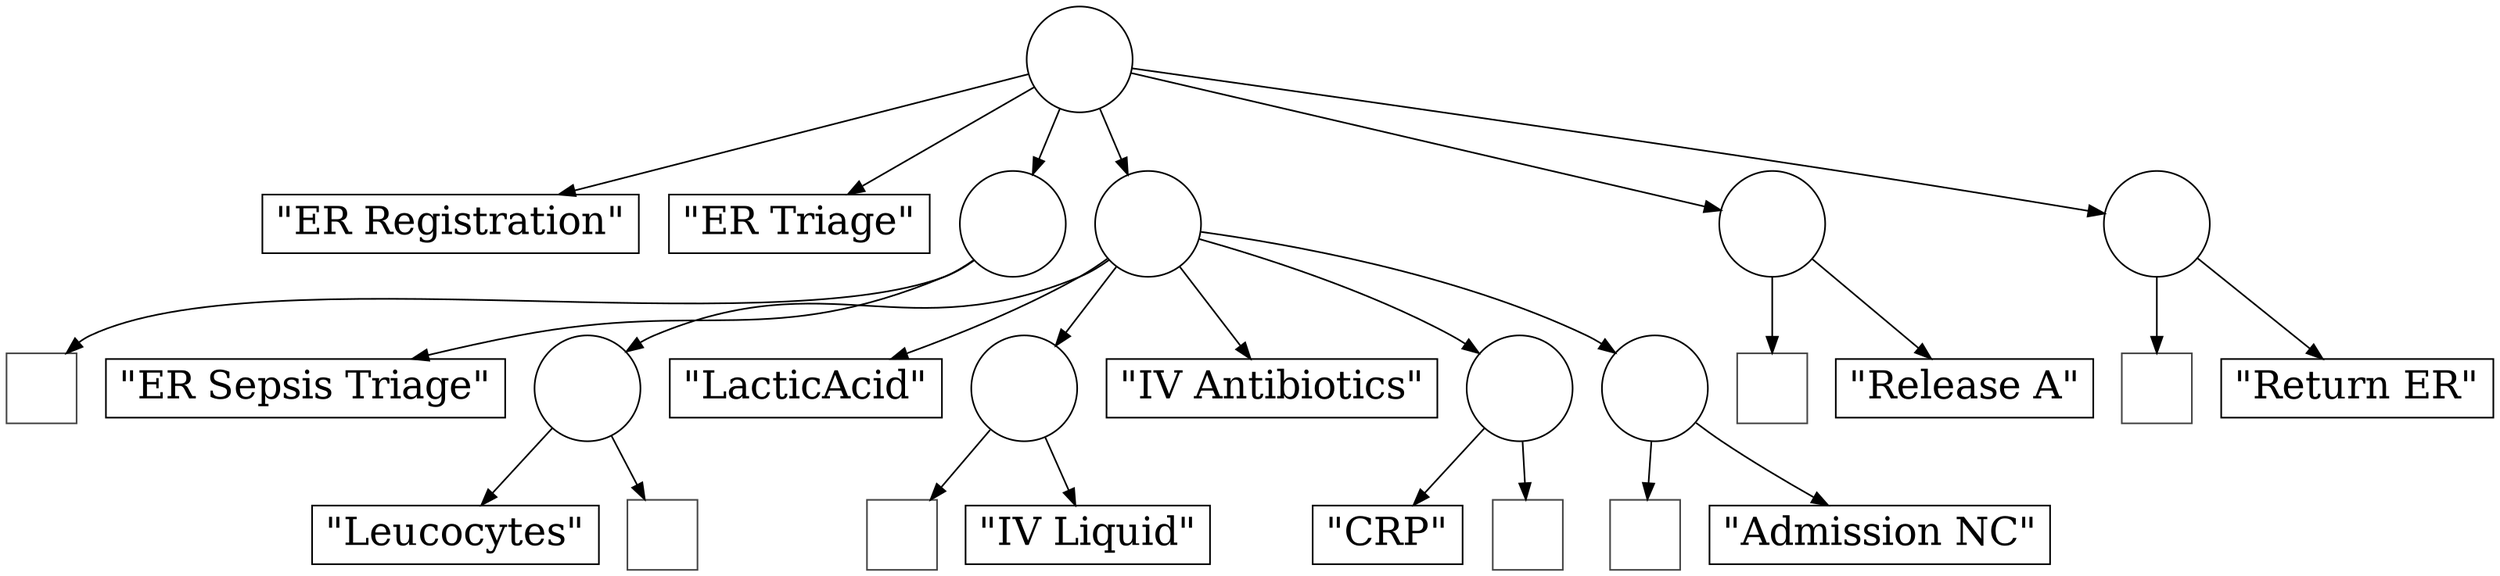 digraph {
    1 [shape=circle
      ,color="#000000"
      ,label=" "
      ,image="ProcessTreeVisualization/images/sequence.png"
      ,width=0.9
      ,height=0.9
      ,fixedsize=true];
    "\"ER Registration\"" [shape=box
                          ,color="#000000"
                          ,fontsize=24];
    "\"ER Triage\"" [shape=box
                    ,color="#000000"
                    ,fontsize=24];
    4 [shape=circle
      ,color="#000000"
      ,label=" "
      ,image="ProcessTreeVisualization/images/xor.png"
      ,width=0.9
      ,height=0.9
      ,fixedsize=true];
    5 [shape=box
      ,color="#464646"
      ,fillcolor="#464646"
      ,label=""
      ,image="ProcessTreeVisualization/images/tau.png"
      ,width=0.6
      ,height=0.6
      ,fixedsize=true];
    "\"ER Sepsis Triage\"" [shape=box
                           ,color="#000000"
                           ,fontsize=24];
    7 [shape=circle
      ,color="#000000"
      ,label=" "
      ,image="ProcessTreeVisualization/images/concurrency.png"
      ,width=0.9
      ,height=0.9
      ,fixedsize=true];
    8 [shape=circle
      ,color="#000000"
      ,label=" "
      ,image="ProcessTreeVisualization/images/loop.png"
      ,width=0.9
      ,height=0.9
      ,fixedsize=true];
    "\"Leucocytes\"" [shape=box
                     ,color="#000000"
                     ,fontsize=24];
    10 [shape=box
       ,color="#464646"
       ,fillcolor="#464646"
       ,label=""
       ,image="ProcessTreeVisualization/images/tau.png"
       ,width=0.6
       ,height=0.6
       ,fixedsize=true];
    "\"LacticAcid\"" [shape=box
                     ,color="#000000"
                     ,fontsize=24];
    12 [shape=circle
       ,color="#000000"
       ,label=" "
       ,image="ProcessTreeVisualization/images/xor.png"
       ,width=0.9
       ,height=0.9
       ,fixedsize=true];
    13 [shape=box
       ,color="#464646"
       ,fillcolor="#464646"
       ,label=""
       ,image="ProcessTreeVisualization/images/tau.png"
       ,width=0.6
       ,height=0.6
       ,fixedsize=true];
    "\"IV Liquid\"" [shape=box
                    ,color="#000000"
                    ,fontsize=24];
    "\"IV Antibiotics\"" [shape=box
                         ,color="#000000"
                         ,fontsize=24];
    16 [shape=circle
       ,color="#000000"
       ,label=" "
       ,image="ProcessTreeVisualization/images/loop.png"
       ,width=0.9
       ,height=0.9
       ,fixedsize=true];
    "\"CRP\"" [shape=box
              ,color="#000000"
              ,fontsize=24];
    18 [shape=box
       ,color="#464646"
       ,fillcolor="#464646"
       ,label=""
       ,image="ProcessTreeVisualization/images/tau.png"
       ,width=0.6
       ,height=0.6
       ,fixedsize=true];
    19 [shape=circle
       ,color="#000000"
       ,label=" "
       ,image="ProcessTreeVisualization/images/xor.png"
       ,width=0.9
       ,height=0.9
       ,fixedsize=true];
    20 [shape=box
       ,color="#464646"
       ,fillcolor="#464646"
       ,label=""
       ,image="ProcessTreeVisualization/images/tau.png"
       ,width=0.6
       ,height=0.6
       ,fixedsize=true];
    "\"Admission NC\"" [shape=box
                       ,color="#000000"
                       ,fontsize=24];
    22 [shape=circle
       ,color="#000000"
       ,label=" "
       ,image="ProcessTreeVisualization/images/xor.png"
       ,width=0.9
       ,height=0.9
       ,fixedsize=true];
    23 [shape=box
       ,color="#464646"
       ,fillcolor="#464646"
       ,label=""
       ,image="ProcessTreeVisualization/images/tau.png"
       ,width=0.6
       ,height=0.6
       ,fixedsize=true];
    "\"Release A\"" [shape=box
                    ,color="#000000"
                    ,fontsize=24];
    25 [shape=circle
       ,color="#000000"
       ,label=" "
       ,image="ProcessTreeVisualization/images/xor.png"
       ,width=0.9
       ,height=0.9
       ,fixedsize=true];
    26 [shape=box
       ,color="#464646"
       ,fillcolor="#464646"
       ,label=""
       ,image="ProcessTreeVisualization/images/tau.png"
       ,width=0.6
       ,height=0.6
       ,fixedsize=true];
    "\"Return ER\"" [shape=box
                    ,color="#000000"
                    ,fontsize=24];
    1 -> "\"ER Registration\"" [color="#000000"];
    1 -> "\"ER Triage\"" [color="#000000"];
    1 -> 4 [color="#000000"];
    1 -> 7 [color="#000000"];
    1 -> 22 [color="#000000"];
    1 -> 25 [color="#000000"];
    4 -> 5 [color="#000000"];
    4 -> "\"ER Sepsis Triage\"" [color="#000000"];
    7 -> 8 [color="#000000"];
    7 -> "\"LacticAcid\"" [color="#000000"];
    7 -> 12 [color="#000000"];
    7 -> "\"IV Antibiotics\"" [color="#000000"];
    7 -> 16 [color="#000000"];
    7 -> 19 [color="#000000"];
    8 -> "\"Leucocytes\"" [color="#000000"];
    8 -> 10 [color="#000000"];
    12 -> 13 [color="#000000"];
    12 -> "\"IV Liquid\"" [color="#000000"];
    16 -> "\"CRP\"" [color="#000000"];
    16 -> 18 [color="#000000"];
    19 -> 20 [color="#000000"];
    19 -> "\"Admission NC\"" [color="#000000"];
    22 -> 23 [color="#000000"];
    22 -> "\"Release A\"" [color="#000000"];
    25 -> 26 [color="#000000"];
    25 -> "\"Return ER\"" [color="#000000"];
}